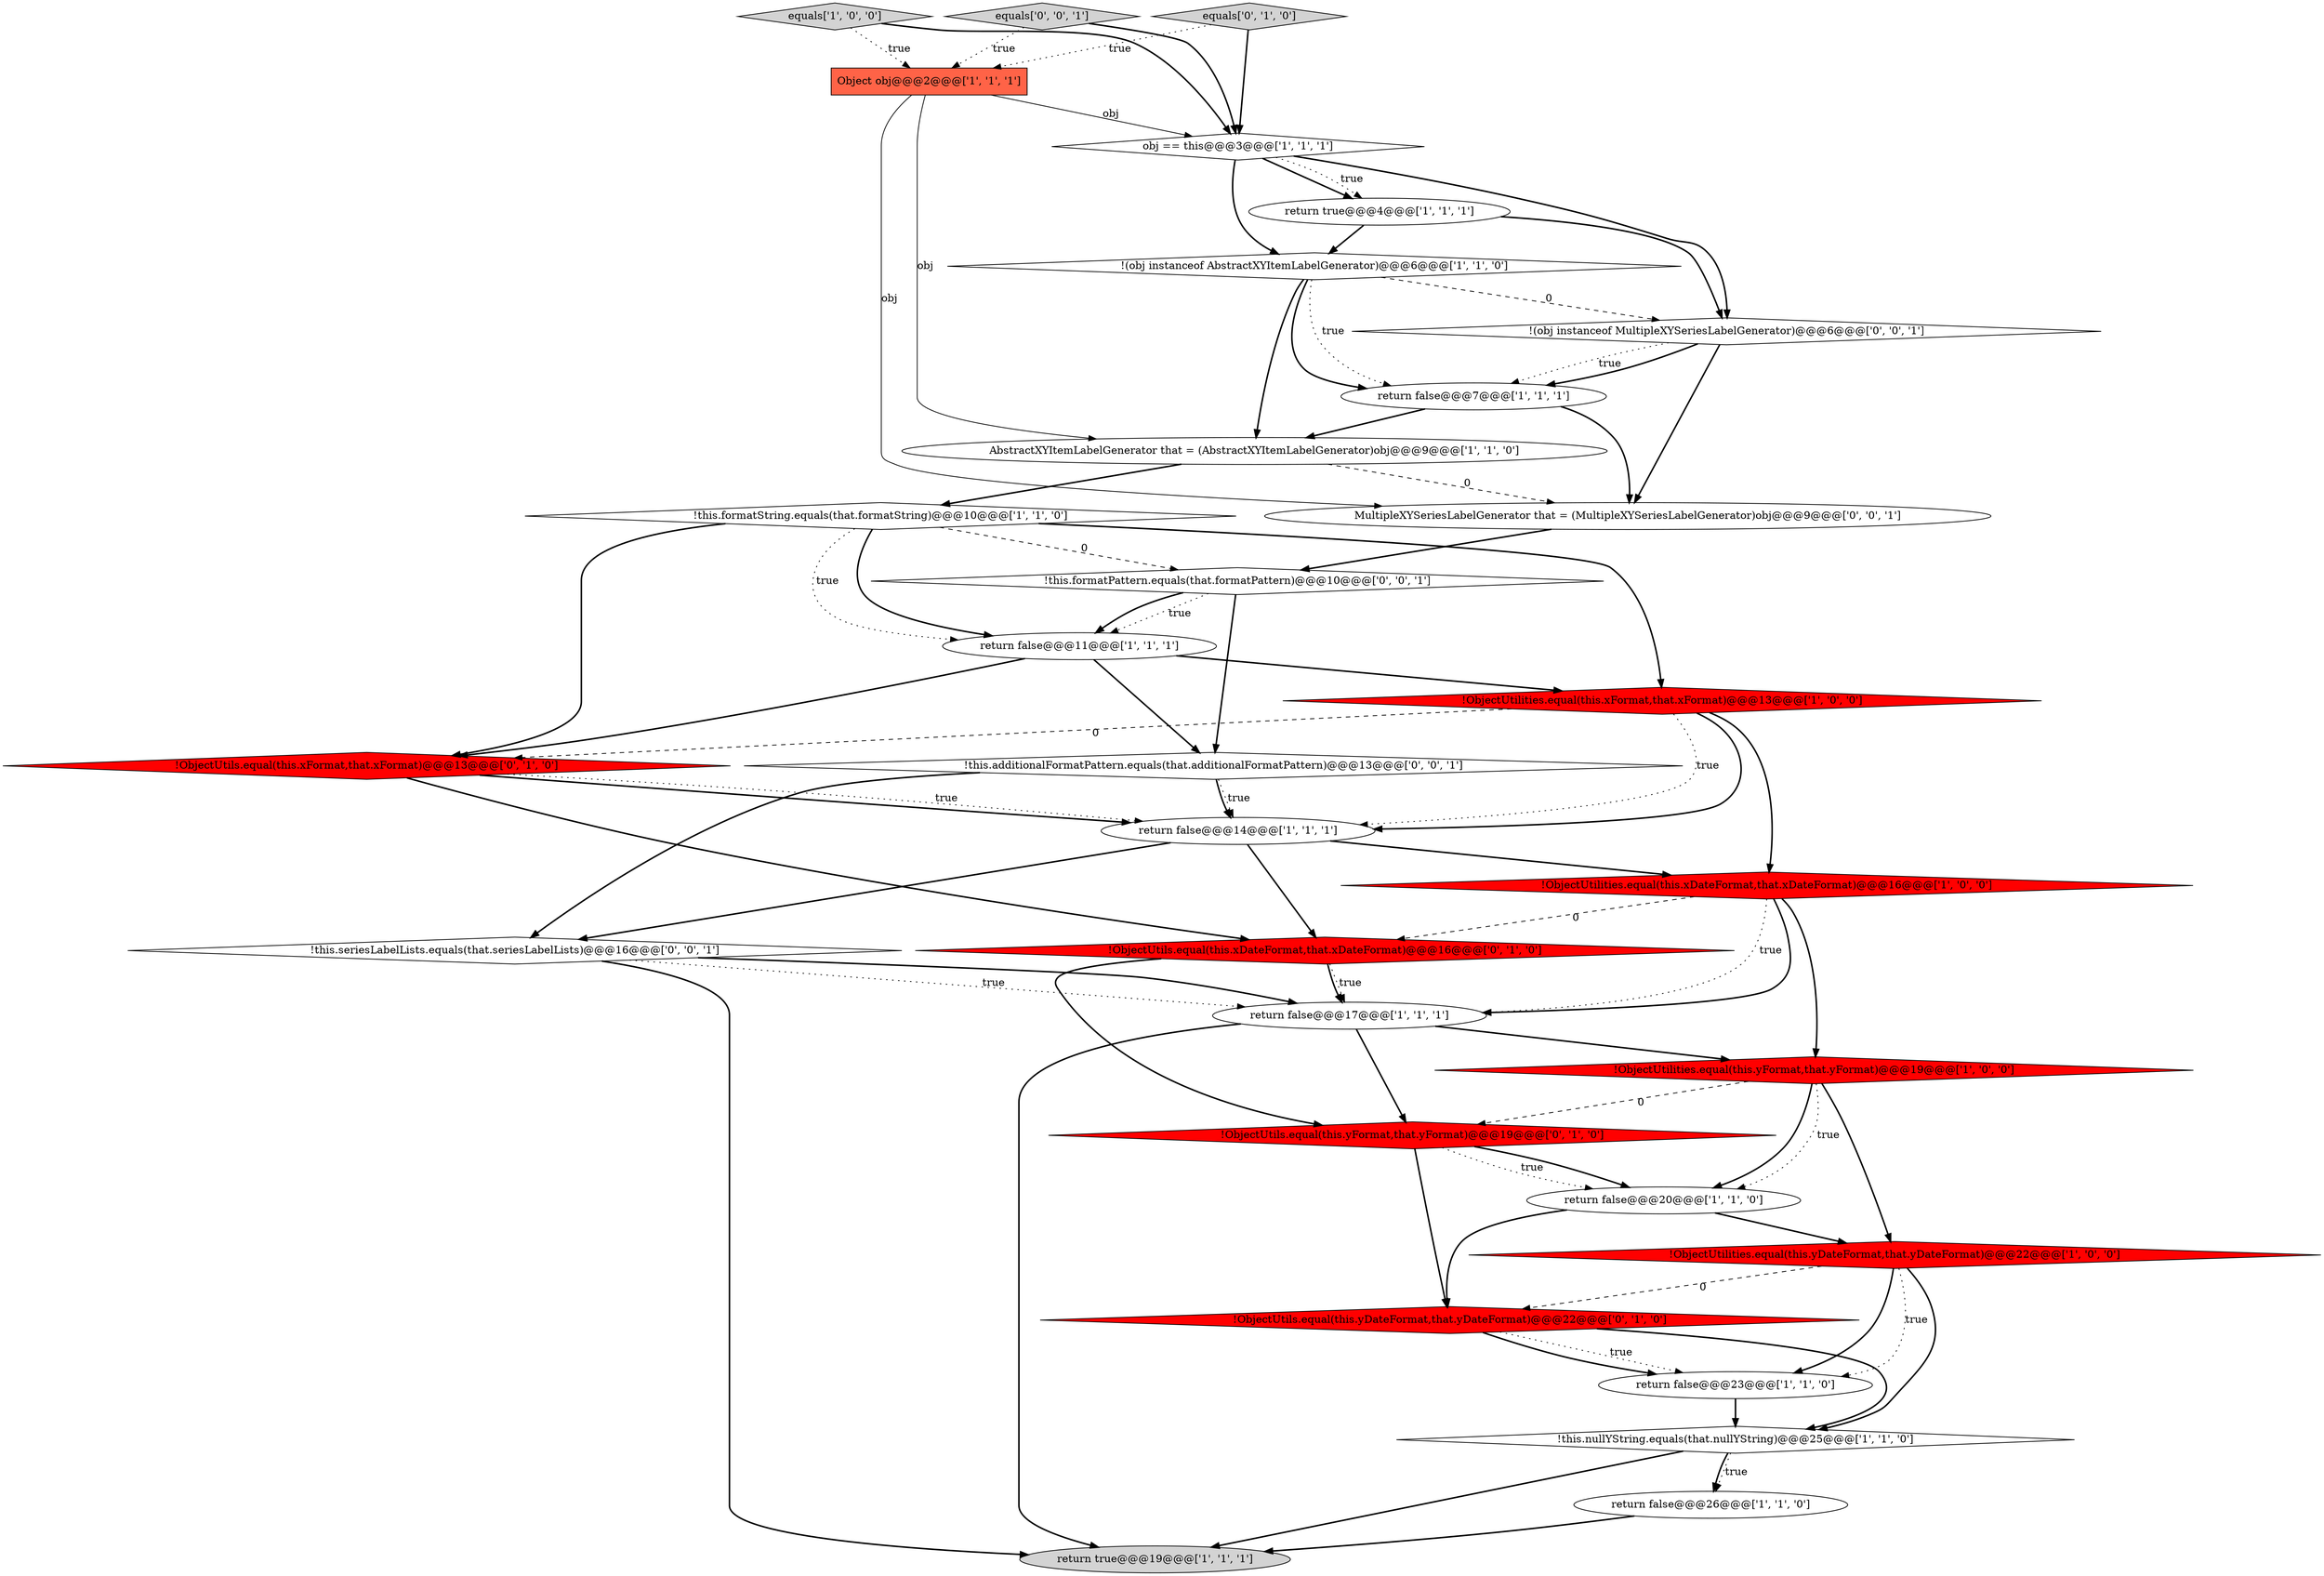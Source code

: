 digraph {
18 [style = filled, label = "!ObjectUtilities.equal(this.yDateFormat,that.yDateFormat)@@@22@@@['1', '0', '0']", fillcolor = red, shape = diamond image = "AAA1AAABBB1BBB"];
2 [style = filled, label = "return false@@@7@@@['1', '1', '1']", fillcolor = white, shape = ellipse image = "AAA0AAABBB1BBB"];
11 [style = filled, label = "equals['1', '0', '0']", fillcolor = lightgray, shape = diamond image = "AAA0AAABBB1BBB"];
1 [style = filled, label = "return true@@@4@@@['1', '1', '1']", fillcolor = white, shape = ellipse image = "AAA0AAABBB1BBB"];
0 [style = filled, label = "obj == this@@@3@@@['1', '1', '1']", fillcolor = white, shape = diamond image = "AAA0AAABBB1BBB"];
20 [style = filled, label = "!ObjectUtils.equal(this.yFormat,that.yFormat)@@@19@@@['0', '1', '0']", fillcolor = red, shape = diamond image = "AAA1AAABBB2BBB"];
12 [style = filled, label = "!(obj instanceof AbstractXYItemLabelGenerator)@@@6@@@['1', '1', '0']", fillcolor = white, shape = diamond image = "AAA0AAABBB1BBB"];
24 [style = filled, label = "equals['0', '1', '0']", fillcolor = lightgray, shape = diamond image = "AAA0AAABBB2BBB"];
30 [style = filled, label = "!(obj instanceof MultipleXYSeriesLabelGenerator)@@@6@@@['0', '0', '1']", fillcolor = white, shape = diamond image = "AAA0AAABBB3BBB"];
27 [style = filled, label = "!this.additionalFormatPattern.equals(that.additionalFormatPattern)@@@13@@@['0', '0', '1']", fillcolor = white, shape = diamond image = "AAA0AAABBB3BBB"];
19 [style = filled, label = "return true@@@19@@@['1', '1', '1']", fillcolor = lightgray, shape = ellipse image = "AAA0AAABBB1BBB"];
21 [style = filled, label = "!ObjectUtils.equal(this.xDateFormat,that.xDateFormat)@@@16@@@['0', '1', '0']", fillcolor = red, shape = diamond image = "AAA1AAABBB2BBB"];
25 [style = filled, label = "equals['0', '0', '1']", fillcolor = lightgray, shape = diamond image = "AAA0AAABBB3BBB"];
13 [style = filled, label = "return false@@@26@@@['1', '1', '0']", fillcolor = white, shape = ellipse image = "AAA0AAABBB1BBB"];
16 [style = filled, label = "return false@@@20@@@['1', '1', '0']", fillcolor = white, shape = ellipse image = "AAA0AAABBB1BBB"];
14 [style = filled, label = "return false@@@17@@@['1', '1', '1']", fillcolor = white, shape = ellipse image = "AAA0AAABBB1BBB"];
6 [style = filled, label = "!ObjectUtilities.equal(this.xFormat,that.xFormat)@@@13@@@['1', '0', '0']", fillcolor = red, shape = diamond image = "AAA1AAABBB1BBB"];
28 [style = filled, label = "MultipleXYSeriesLabelGenerator that = (MultipleXYSeriesLabelGenerator)obj@@@9@@@['0', '0', '1']", fillcolor = white, shape = ellipse image = "AAA0AAABBB3BBB"];
15 [style = filled, label = "return false@@@11@@@['1', '1', '1']", fillcolor = white, shape = ellipse image = "AAA0AAABBB1BBB"];
3 [style = filled, label = "return false@@@14@@@['1', '1', '1']", fillcolor = white, shape = ellipse image = "AAA0AAABBB1BBB"];
10 [style = filled, label = "return false@@@23@@@['1', '1', '0']", fillcolor = white, shape = ellipse image = "AAA0AAABBB1BBB"];
5 [style = filled, label = "AbstractXYItemLabelGenerator that = (AbstractXYItemLabelGenerator)obj@@@9@@@['1', '1', '0']", fillcolor = white, shape = ellipse image = "AAA0AAABBB1BBB"];
17 [style = filled, label = "!ObjectUtilities.equal(this.yFormat,that.yFormat)@@@19@@@['1', '0', '0']", fillcolor = red, shape = diamond image = "AAA1AAABBB1BBB"];
9 [style = filled, label = "!this.formatString.equals(that.formatString)@@@10@@@['1', '1', '0']", fillcolor = white, shape = diamond image = "AAA0AAABBB1BBB"];
26 [style = filled, label = "!this.seriesLabelLists.equals(that.seriesLabelLists)@@@16@@@['0', '0', '1']", fillcolor = white, shape = diamond image = "AAA0AAABBB3BBB"];
23 [style = filled, label = "!ObjectUtils.equal(this.xFormat,that.xFormat)@@@13@@@['0', '1', '0']", fillcolor = red, shape = diamond image = "AAA1AAABBB2BBB"];
8 [style = filled, label = "Object obj@@@2@@@['1', '1', '1']", fillcolor = tomato, shape = box image = "AAA0AAABBB1BBB"];
4 [style = filled, label = "!ObjectUtilities.equal(this.xDateFormat,that.xDateFormat)@@@16@@@['1', '0', '0']", fillcolor = red, shape = diamond image = "AAA1AAABBB1BBB"];
7 [style = filled, label = "!this.nullYString.equals(that.nullYString)@@@25@@@['1', '1', '0']", fillcolor = white, shape = diamond image = "AAA0AAABBB1BBB"];
29 [style = filled, label = "!this.formatPattern.equals(that.formatPattern)@@@10@@@['0', '0', '1']", fillcolor = white, shape = diamond image = "AAA0AAABBB3BBB"];
22 [style = filled, label = "!ObjectUtils.equal(this.yDateFormat,that.yDateFormat)@@@22@@@['0', '1', '0']", fillcolor = red, shape = diamond image = "AAA1AAABBB2BBB"];
6->3 [style = bold, label=""];
0->30 [style = bold, label=""];
29->15 [style = bold, label=""];
12->5 [style = bold, label=""];
5->9 [style = bold, label=""];
14->17 [style = bold, label=""];
1->30 [style = bold, label=""];
3->4 [style = bold, label=""];
9->6 [style = bold, label=""];
30->2 [style = dotted, label="true"];
12->2 [style = bold, label=""];
30->28 [style = bold, label=""];
5->28 [style = dashed, label="0"];
20->16 [style = bold, label=""];
17->20 [style = dashed, label="0"];
1->12 [style = bold, label=""];
11->8 [style = dotted, label="true"];
9->15 [style = dotted, label="true"];
24->8 [style = dotted, label="true"];
6->3 [style = dotted, label="true"];
2->28 [style = bold, label=""];
17->16 [style = bold, label=""];
14->20 [style = bold, label=""];
24->0 [style = bold, label=""];
7->13 [style = dotted, label="true"];
12->2 [style = dotted, label="true"];
26->14 [style = bold, label=""];
23->3 [style = bold, label=""];
12->30 [style = dashed, label="0"];
10->7 [style = bold, label=""];
22->7 [style = bold, label=""];
17->16 [style = dotted, label="true"];
6->4 [style = bold, label=""];
29->27 [style = bold, label=""];
26->14 [style = dotted, label="true"];
23->3 [style = dotted, label="true"];
18->7 [style = bold, label=""];
25->8 [style = dotted, label="true"];
27->26 [style = bold, label=""];
25->0 [style = bold, label=""];
28->29 [style = bold, label=""];
4->14 [style = bold, label=""];
16->18 [style = bold, label=""];
4->17 [style = bold, label=""];
18->22 [style = dashed, label="0"];
0->12 [style = bold, label=""];
3->26 [style = bold, label=""];
14->19 [style = bold, label=""];
26->19 [style = bold, label=""];
4->21 [style = dashed, label="0"];
18->10 [style = dotted, label="true"];
13->19 [style = bold, label=""];
18->10 [style = bold, label=""];
0->1 [style = bold, label=""];
22->10 [style = bold, label=""];
3->21 [style = bold, label=""];
7->19 [style = bold, label=""];
2->5 [style = bold, label=""];
0->1 [style = dotted, label="true"];
21->14 [style = bold, label=""];
7->13 [style = bold, label=""];
15->23 [style = bold, label=""];
22->10 [style = dotted, label="true"];
8->5 [style = solid, label="obj"];
27->3 [style = bold, label=""];
15->6 [style = bold, label=""];
4->14 [style = dotted, label="true"];
16->22 [style = bold, label=""];
29->15 [style = dotted, label="true"];
27->3 [style = dotted, label="true"];
20->22 [style = bold, label=""];
8->28 [style = solid, label="obj"];
9->23 [style = bold, label=""];
11->0 [style = bold, label=""];
21->20 [style = bold, label=""];
9->29 [style = dashed, label="0"];
23->21 [style = bold, label=""];
9->15 [style = bold, label=""];
17->18 [style = bold, label=""];
21->14 [style = dotted, label="true"];
8->0 [style = solid, label="obj"];
30->2 [style = bold, label=""];
15->27 [style = bold, label=""];
6->23 [style = dashed, label="0"];
20->16 [style = dotted, label="true"];
}

